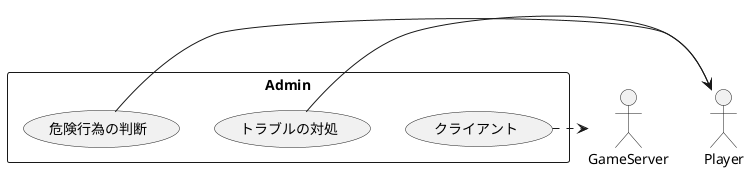 '作成者 5345kk'
@startuml
  rectangle Admin{
    usecase 危険行為の判断
    usecase トラブルの対処
    usecase クライアント






  }

クライアント.>GameServer
トラブルの対処->Player
危険行為の判断->Player
@enduml
